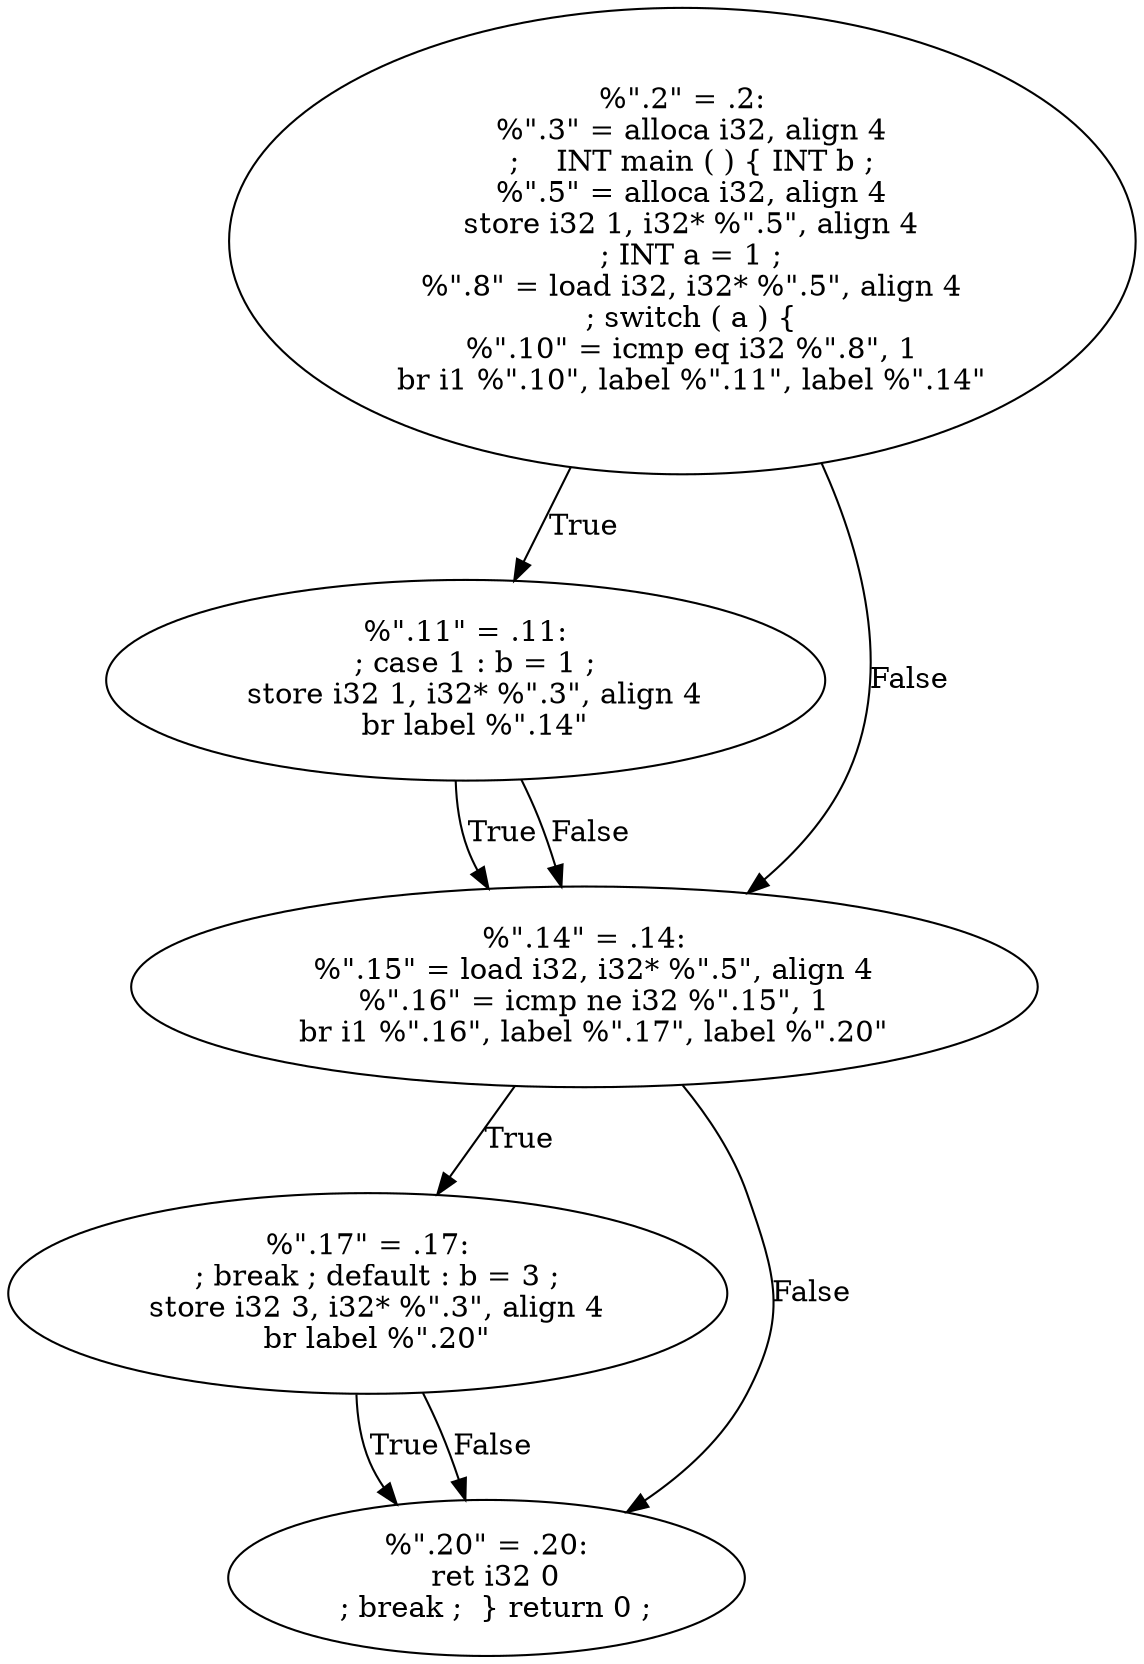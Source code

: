 digraph AST {
  "135951639654608" [label="%\".2\" = .2:
  %\".3\" = alloca i32, align 4
  ;    INT main ( ) { INT b ;
  %\".5\" = alloca i32, align 4
  store i32 1, i32* %\".5\", align 4
  ; INT a = 1 ;
  %\".8\" = load i32, i32* %\".5\", align 4
  ; switch ( a ) {
  %\".10\" = icmp eq i32 %\".8\", 1
  br i1 %\".10\", label %\".11\", label %\".14\""];
  "135951639654608" -> "135951639646544" [label="True"];
  "135951639654608" -> "135951639657056" [label="False"];
  "135951639646544" [label="%\".11\" = .11:
  ; case 1 : b = 1 ;
  store i32 1, i32* %\".3\", align 4
  br label %\".14\""];
  "135951639646544" -> "135951639657056" [label="True"];
  "135951639646544" -> "135951639657056" [label="False"];
  "135951639657056" [label="%\".14\" = .14:
  %\".15\" = load i32, i32* %\".5\", align 4
  %\".16\" = icmp ne i32 %\".15\", 1
  br i1 %\".16\", label %\".17\", label %\".20\""];
  "135951639657056" -> "135951639644768" [label="True"];
  "135951639657056" -> "135951641465696" [label="False"];
  "135951639644768" [label="%\".17\" = .17:
  ; break ; default : b = 3 ;
  store i32 3, i32* %\".3\", align 4
  br label %\".20\""];
  "135951639644768" -> "135951641465696" [label="True"];
  "135951639644768" -> "135951641465696" [label="False"];
  "135951641465696" [label="%\".20\" = .20:
  ret i32 0
  ; break ;  } return 0 ;"];
}
